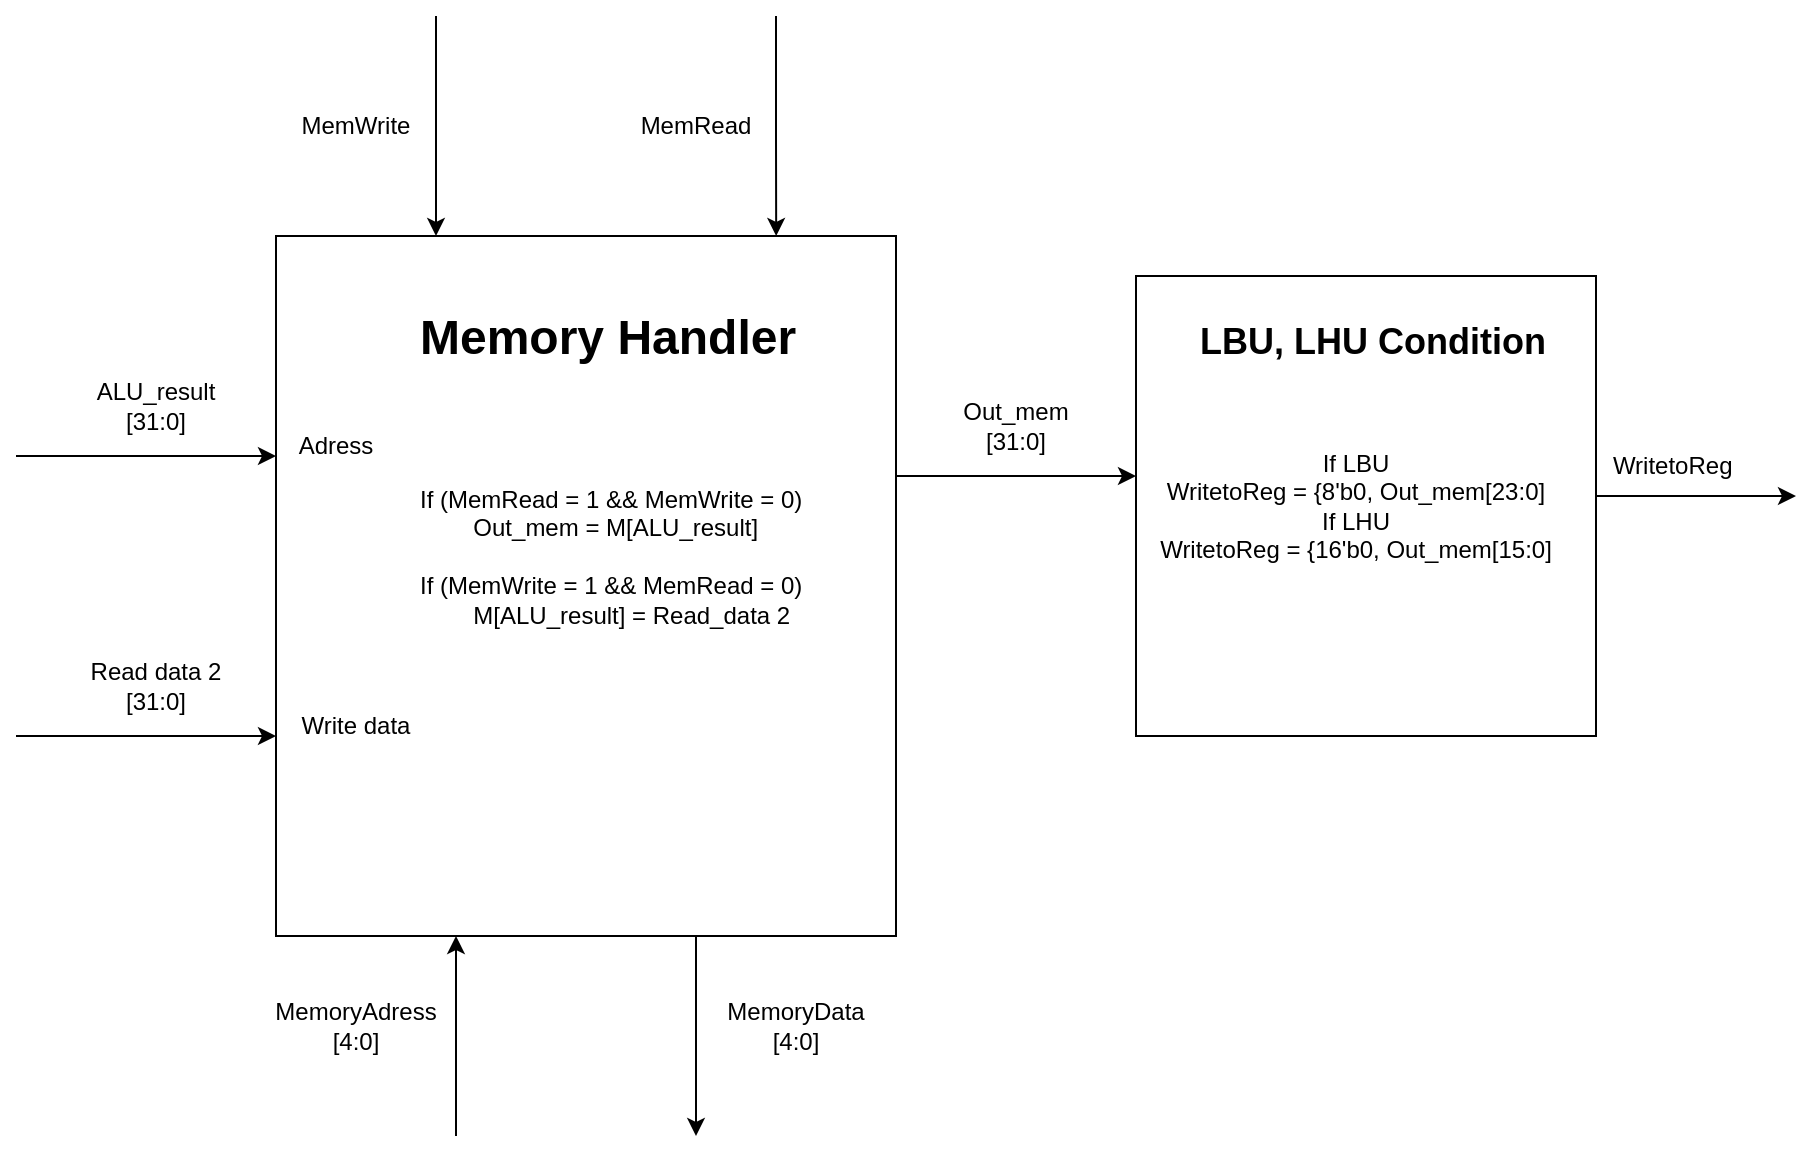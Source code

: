 <mxfile version="24.5.5" type="github">
  <diagram name="Trang-1" id="H_r4qNMvlrrulFxureWI">
    <mxGraphModel dx="1014" dy="436" grid="1" gridSize="10" guides="1" tooltips="1" connect="1" arrows="1" fold="1" page="1" pageScale="1" pageWidth="827" pageHeight="1169" math="0" shadow="0">
      <root>
        <mxCell id="0" />
        <mxCell id="1" parent="0" />
        <mxCell id="SlMsK9wnepzmydgbSHyS-1" value="" style="rounded=0;whiteSpace=wrap;html=1;" parent="1" vertex="1">
          <mxGeometry x="250" y="190" width="310" height="350" as="geometry" />
        </mxCell>
        <mxCell id="SlMsK9wnepzmydgbSHyS-2" value="" style="endArrow=classic;html=1;rounded=0;entryX=-0.006;entryY=0.804;entryDx=0;entryDy=0;entryPerimeter=0;" parent="1" edge="1">
          <mxGeometry width="50" height="50" relative="1" as="geometry">
            <mxPoint x="120" y="440" as="sourcePoint" />
            <mxPoint x="250.0" y="440.0" as="targetPoint" />
          </mxGeometry>
        </mxCell>
        <mxCell id="SlMsK9wnepzmydgbSHyS-3" value="Read data 2 [31:0]" style="text;html=1;align=center;verticalAlign=middle;whiteSpace=wrap;rounded=0;" parent="1" vertex="1">
          <mxGeometry x="150" y="400" width="80" height="30" as="geometry" />
        </mxCell>
        <mxCell id="SlMsK9wnepzmydgbSHyS-4" value="" style="endArrow=classic;html=1;rounded=0;" parent="1" edge="1">
          <mxGeometry width="50" height="50" relative="1" as="geometry">
            <mxPoint x="120" y="300" as="sourcePoint" />
            <mxPoint x="250" y="300" as="targetPoint" />
          </mxGeometry>
        </mxCell>
        <mxCell id="SlMsK9wnepzmydgbSHyS-5" value="ALU_result [31:0]" style="text;html=1;align=center;verticalAlign=middle;whiteSpace=wrap;rounded=0;" parent="1" vertex="1">
          <mxGeometry x="150" y="260" width="80" height="30" as="geometry" />
        </mxCell>
        <mxCell id="SlMsK9wnepzmydgbSHyS-6" value="Write data" style="text;html=1;align=center;verticalAlign=middle;whiteSpace=wrap;rounded=0;" parent="1" vertex="1">
          <mxGeometry x="260" y="420" width="60" height="30" as="geometry" />
        </mxCell>
        <mxCell id="SlMsK9wnepzmydgbSHyS-7" value="Adress" style="text;html=1;align=center;verticalAlign=middle;whiteSpace=wrap;rounded=0;" parent="1" vertex="1">
          <mxGeometry x="250" y="280" width="60" height="30" as="geometry" />
        </mxCell>
        <mxCell id="SlMsK9wnepzmydgbSHyS-8" value="" style="endArrow=classic;html=1;rounded=0;entryX=0.342;entryY=-0.002;entryDx=0;entryDy=0;entryPerimeter=0;" parent="1" edge="1">
          <mxGeometry width="50" height="50" relative="1" as="geometry">
            <mxPoint x="330" y="80" as="sourcePoint" />
            <mxPoint x="330" y="190" as="targetPoint" />
            <Array as="points" />
          </mxGeometry>
        </mxCell>
        <mxCell id="SlMsK9wnepzmydgbSHyS-9" value="MemWrite" style="text;html=1;align=center;verticalAlign=middle;whiteSpace=wrap;rounded=0;" parent="1" vertex="1">
          <mxGeometry x="260" y="120" width="60" height="30" as="geometry" />
        </mxCell>
        <mxCell id="SlMsK9wnepzmydgbSHyS-10" value="" style="endArrow=classic;html=1;rounded=0;entryX=0.839;entryY=0;entryDx=0;entryDy=0;entryPerimeter=0;" parent="1" edge="1">
          <mxGeometry width="50" height="50" relative="1" as="geometry">
            <mxPoint x="500" y="80" as="sourcePoint" />
            <mxPoint x="500.09" y="190" as="targetPoint" />
            <Array as="points">
              <mxPoint x="500" y="140" />
            </Array>
          </mxGeometry>
        </mxCell>
        <mxCell id="SlMsK9wnepzmydgbSHyS-11" value="MemRead" style="text;html=1;align=center;verticalAlign=middle;whiteSpace=wrap;rounded=0;" parent="1" vertex="1">
          <mxGeometry x="430" y="120" width="60" height="30" as="geometry" />
        </mxCell>
        <mxCell id="SlMsK9wnepzmydgbSHyS-12" value="" style="endArrow=classic;html=1;rounded=0;" parent="1" edge="1">
          <mxGeometry width="50" height="50" relative="1" as="geometry">
            <mxPoint x="560" y="310" as="sourcePoint" />
            <mxPoint x="680" y="310" as="targetPoint" />
          </mxGeometry>
        </mxCell>
        <mxCell id="SlMsK9wnepzmydgbSHyS-13" value="&lt;h1 style=&quot;margin-top: 0px;&quot;&gt;Memory Handler&lt;/h1&gt;&lt;div&gt;&lt;br&gt;&lt;/div&gt;&lt;div&gt;&lt;br&gt;&lt;/div&gt;&lt;div&gt;&lt;br&gt;&lt;/div&gt;&lt;div&gt;If (MemRead = 1 &amp;amp;&amp;amp; MemWrite = 0)&amp;nbsp;&lt;/div&gt;&lt;div&gt;&lt;span style=&quot;white-space: pre;&quot;&gt;&#x9;&lt;/span&gt;&lt;span style=&quot;background-color: initial;&quot;&gt;Out_mem = M[ALU_result]&lt;/span&gt;&lt;br&gt;&lt;/div&gt;&lt;div&gt;&lt;br&gt;&lt;/div&gt;&lt;div&gt;If (MemWrite = 1 &amp;amp;&amp;amp; MemRead = 0)&lt;/div&gt;&lt;div&gt;&lt;span style=&quot;white-space: pre;&quot;&gt;&#x9;&lt;/span&gt;M[ALU_result] = Read_data 2&lt;br&gt;&lt;/div&gt;&lt;div&gt;&lt;br&gt;&lt;/div&gt;&lt;div&gt;&lt;br&gt;&lt;/div&gt;" style="text;html=1;whiteSpace=wrap;overflow=hidden;rounded=0;" parent="1" vertex="1">
          <mxGeometry x="320" y="220" width="200" height="290" as="geometry" />
        </mxCell>
        <mxCell id="SlMsK9wnepzmydgbSHyS-14" value="Out_mem [31:0]" style="text;html=1;align=center;verticalAlign=middle;whiteSpace=wrap;rounded=0;" parent="1" vertex="1">
          <mxGeometry x="590" y="270" width="60" height="30" as="geometry" />
        </mxCell>
        <mxCell id="d4G7tELL4zlHv5mUzbre-1" value="" style="whiteSpace=wrap;html=1;aspect=fixed;" parent="1" vertex="1">
          <mxGeometry x="680" y="210" width="230" height="230" as="geometry" />
        </mxCell>
        <mxCell id="d4G7tELL4zlHv5mUzbre-3" value="If LBU&lt;div&gt;WritetoReg = {8&#39;b0, Out_mem[23:0]&lt;/div&gt;&lt;div&gt;If LHU&lt;/div&gt;&lt;div&gt;WritetoReg = {16&#39;b0, Out_mem[15:0]&lt;/div&gt;" style="text;html=1;align=center;verticalAlign=middle;whiteSpace=wrap;rounded=0;" parent="1" vertex="1">
          <mxGeometry x="690" y="280" width="200" height="90" as="geometry" />
        </mxCell>
        <mxCell id="d4G7tELL4zlHv5mUzbre-4" value="" style="endArrow=classic;html=1;rounded=0;" parent="1" edge="1">
          <mxGeometry width="50" height="50" relative="1" as="geometry">
            <mxPoint x="910" y="320" as="sourcePoint" />
            <mxPoint x="1010" y="320" as="targetPoint" />
          </mxGeometry>
        </mxCell>
        <mxCell id="d4G7tELL4zlHv5mUzbre-5" value="WritetoReg&amp;nbsp;" style="text;html=1;align=center;verticalAlign=middle;whiteSpace=wrap;rounded=0;" parent="1" vertex="1">
          <mxGeometry x="920" y="290" width="60" height="30" as="geometry" />
        </mxCell>
        <mxCell id="d4G7tELL4zlHv5mUzbre-6" value="&lt;h1 style=&quot;margin-top: 0px;&quot;&gt;&lt;font style=&quot;font-size: 18px;&quot;&gt;LBU, LHU Condition&lt;/font&gt;&lt;/h1&gt;" style="text;html=1;whiteSpace=wrap;overflow=hidden;rounded=0;" parent="1" vertex="1">
          <mxGeometry x="710" y="220" width="180" height="120" as="geometry" />
        </mxCell>
        <mxCell id="nYYsBkUTJJwEVYlqWwGL-1" value="" style="endArrow=classic;html=1;rounded=0;" edge="1" parent="1">
          <mxGeometry width="50" height="50" relative="1" as="geometry">
            <mxPoint x="340" y="640" as="sourcePoint" />
            <mxPoint x="340" y="540" as="targetPoint" />
          </mxGeometry>
        </mxCell>
        <mxCell id="nYYsBkUTJJwEVYlqWwGL-2" value="" style="endArrow=classic;html=1;rounded=0;" edge="1" parent="1">
          <mxGeometry width="50" height="50" relative="1" as="geometry">
            <mxPoint x="460" y="540" as="sourcePoint" />
            <mxPoint x="460" y="640" as="targetPoint" />
          </mxGeometry>
        </mxCell>
        <mxCell id="nYYsBkUTJJwEVYlqWwGL-3" value="MemoryAdress&lt;div&gt;[4:0]&lt;/div&gt;" style="text;html=1;align=center;verticalAlign=middle;whiteSpace=wrap;rounded=0;" vertex="1" parent="1">
          <mxGeometry x="260" y="570" width="60" height="30" as="geometry" />
        </mxCell>
        <mxCell id="nYYsBkUTJJwEVYlqWwGL-4" value="MemoryData&lt;div&gt;[4:0]&lt;/div&gt;" style="text;html=1;align=center;verticalAlign=middle;whiteSpace=wrap;rounded=0;" vertex="1" parent="1">
          <mxGeometry x="480" y="570" width="60" height="30" as="geometry" />
        </mxCell>
      </root>
    </mxGraphModel>
  </diagram>
</mxfile>

